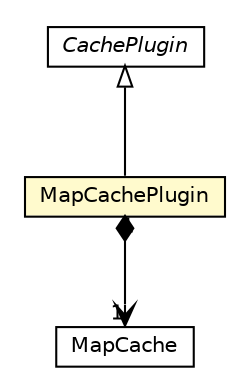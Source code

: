 #!/usr/local/bin/dot
#
# Class diagram 
# Generated by UMLGraph version R5_6-24-gf6e263 (http://www.umlgraph.org/)
#

digraph G {
	edge [fontname="Helvetica",fontsize=10,labelfontname="Helvetica",labelfontsize=10];
	node [fontname="Helvetica",fontsize=10,shape=plaintext];
	nodesep=0.25;
	ranksep=0.5;
	// io.werval.api.cache.CachePlugin
	c24630 [label=<<table title="io.werval.api.cache.CachePlugin" border="0" cellborder="1" cellspacing="0" cellpadding="2" port="p" href="../../api/cache/CachePlugin.html">
		<tr><td><table border="0" cellspacing="0" cellpadding="1">
<tr><td align="center" balign="center"><font face="Helvetica-Oblique"> CachePlugin </font></td></tr>
		</table></td></tr>
		</table>>, URL="../../api/cache/CachePlugin.html", fontname="Helvetica", fontcolor="black", fontsize=10.0];
	// io.werval.spi.cache.MapCache
	c24780 [label=<<table title="io.werval.spi.cache.MapCache" border="0" cellborder="1" cellspacing="0" cellpadding="2" port="p" href="./MapCache.html">
		<tr><td><table border="0" cellspacing="0" cellpadding="1">
<tr><td align="center" balign="center"> MapCache </td></tr>
		</table></td></tr>
		</table>>, URL="./MapCache.html", fontname="Helvetica", fontcolor="black", fontsize=10.0];
	// io.werval.spi.cache.MapCachePlugin
	c24781 [label=<<table title="io.werval.spi.cache.MapCachePlugin" border="0" cellborder="1" cellspacing="0" cellpadding="2" port="p" bgcolor="lemonChiffon" href="./MapCachePlugin.html">
		<tr><td><table border="0" cellspacing="0" cellpadding="1">
<tr><td align="center" balign="center"> MapCachePlugin </td></tr>
		</table></td></tr>
		</table>>, URL="./MapCachePlugin.html", fontname="Helvetica", fontcolor="black", fontsize=10.0];
	//io.werval.spi.cache.MapCachePlugin extends io.werval.api.cache.CachePlugin
	c24630:p -> c24781:p [dir=back,arrowtail=empty];
	// io.werval.spi.cache.MapCachePlugin NAVCOMPOSED io.werval.spi.cache.MapCache
	c24781:p -> c24780:p [taillabel="1", label="", headlabel="1", fontname="Helvetica", fontcolor="black", fontsize=10.0, color="black", arrowhead=open, arrowtail=diamond, dir=both];
}

